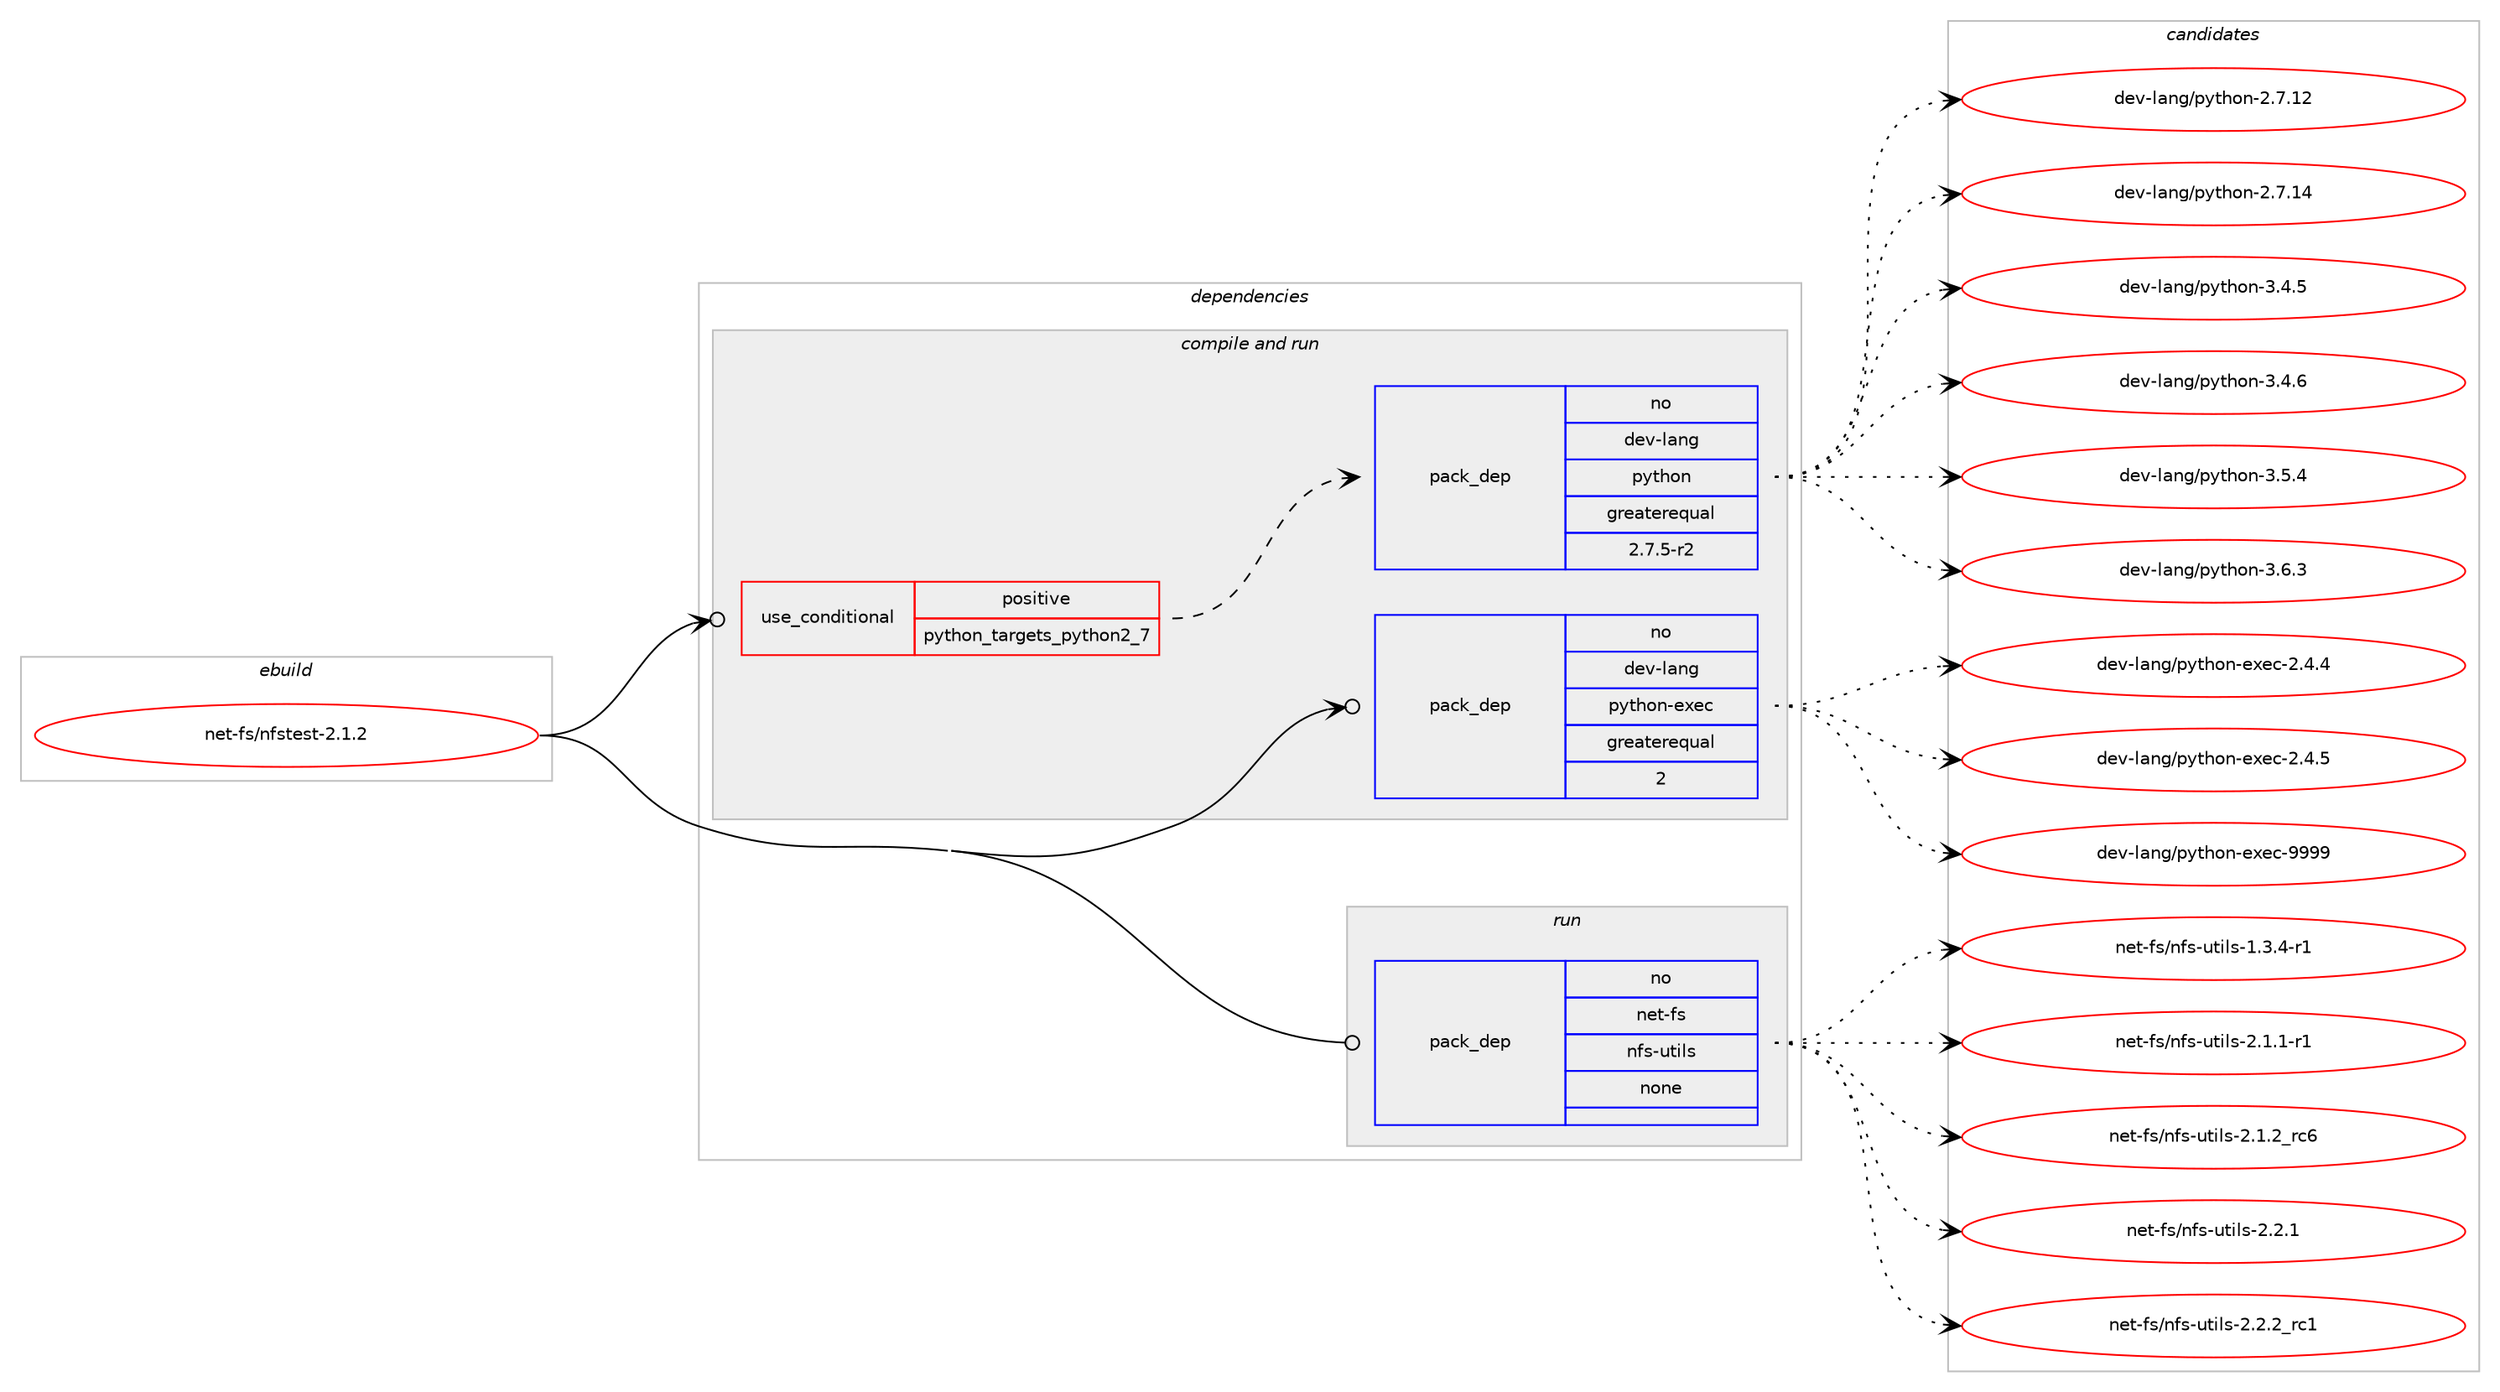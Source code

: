 digraph prolog {

# *************
# Graph options
# *************

newrank=true;
concentrate=true;
compound=true;
graph [rankdir=LR,fontname=Helvetica,fontsize=10,ranksep=1.5];#, ranksep=2.5, nodesep=0.2];
edge  [arrowhead=vee];
node  [fontname=Helvetica,fontsize=10];

# **********
# The ebuild
# **********

subgraph cluster_leftcol {
color=gray;
rank=same;
label=<<i>ebuild</i>>;
id [label="net-fs/nfstest-2.1.2", color=red, width=4, href="../net-fs/nfstest-2.1.2.svg"];
}

# ****************
# The dependencies
# ****************

subgraph cluster_midcol {
color=gray;
label=<<i>dependencies</i>>;
subgraph cluster_compile {
fillcolor="#eeeeee";
style=filled;
label=<<i>compile</i>>;
}
subgraph cluster_compileandrun {
fillcolor="#eeeeee";
style=filled;
label=<<i>compile and run</i>>;
subgraph cond101407 {
dependency409909 [label=<<TABLE BORDER="0" CELLBORDER="1" CELLSPACING="0" CELLPADDING="4"><TR><TD ROWSPAN="3" CELLPADDING="10">use_conditional</TD></TR><TR><TD>positive</TD></TR><TR><TD>python_targets_python2_7</TD></TR></TABLE>>, shape=none, color=red];
subgraph pack301707 {
dependency409910 [label=<<TABLE BORDER="0" CELLBORDER="1" CELLSPACING="0" CELLPADDING="4" WIDTH="220"><TR><TD ROWSPAN="6" CELLPADDING="30">pack_dep</TD></TR><TR><TD WIDTH="110">no</TD></TR><TR><TD>dev-lang</TD></TR><TR><TD>python</TD></TR><TR><TD>greaterequal</TD></TR><TR><TD>2.7.5-r2</TD></TR></TABLE>>, shape=none, color=blue];
}
dependency409909:e -> dependency409910:w [weight=20,style="dashed",arrowhead="vee"];
}
id:e -> dependency409909:w [weight=20,style="solid",arrowhead="odotvee"];
subgraph pack301708 {
dependency409911 [label=<<TABLE BORDER="0" CELLBORDER="1" CELLSPACING="0" CELLPADDING="4" WIDTH="220"><TR><TD ROWSPAN="6" CELLPADDING="30">pack_dep</TD></TR><TR><TD WIDTH="110">no</TD></TR><TR><TD>dev-lang</TD></TR><TR><TD>python-exec</TD></TR><TR><TD>greaterequal</TD></TR><TR><TD>2</TD></TR></TABLE>>, shape=none, color=blue];
}
id:e -> dependency409911:w [weight=20,style="solid",arrowhead="odotvee"];
}
subgraph cluster_run {
fillcolor="#eeeeee";
style=filled;
label=<<i>run</i>>;
subgraph pack301709 {
dependency409912 [label=<<TABLE BORDER="0" CELLBORDER="1" CELLSPACING="0" CELLPADDING="4" WIDTH="220"><TR><TD ROWSPAN="6" CELLPADDING="30">pack_dep</TD></TR><TR><TD WIDTH="110">no</TD></TR><TR><TD>net-fs</TD></TR><TR><TD>nfs-utils</TD></TR><TR><TD>none</TD></TR><TR><TD></TD></TR></TABLE>>, shape=none, color=blue];
}
id:e -> dependency409912:w [weight=20,style="solid",arrowhead="odot"];
}
}

# **************
# The candidates
# **************

subgraph cluster_choices {
rank=same;
color=gray;
label=<<i>candidates</i>>;

subgraph choice301707 {
color=black;
nodesep=1;
choice10010111845108971101034711212111610411111045504655464950 [label="dev-lang/python-2.7.12", color=red, width=4,href="../dev-lang/python-2.7.12.svg"];
choice10010111845108971101034711212111610411111045504655464952 [label="dev-lang/python-2.7.14", color=red, width=4,href="../dev-lang/python-2.7.14.svg"];
choice100101118451089711010347112121116104111110455146524653 [label="dev-lang/python-3.4.5", color=red, width=4,href="../dev-lang/python-3.4.5.svg"];
choice100101118451089711010347112121116104111110455146524654 [label="dev-lang/python-3.4.6", color=red, width=4,href="../dev-lang/python-3.4.6.svg"];
choice100101118451089711010347112121116104111110455146534652 [label="dev-lang/python-3.5.4", color=red, width=4,href="../dev-lang/python-3.5.4.svg"];
choice100101118451089711010347112121116104111110455146544651 [label="dev-lang/python-3.6.3", color=red, width=4,href="../dev-lang/python-3.6.3.svg"];
dependency409910:e -> choice10010111845108971101034711212111610411111045504655464950:w [style=dotted,weight="100"];
dependency409910:e -> choice10010111845108971101034711212111610411111045504655464952:w [style=dotted,weight="100"];
dependency409910:e -> choice100101118451089711010347112121116104111110455146524653:w [style=dotted,weight="100"];
dependency409910:e -> choice100101118451089711010347112121116104111110455146524654:w [style=dotted,weight="100"];
dependency409910:e -> choice100101118451089711010347112121116104111110455146534652:w [style=dotted,weight="100"];
dependency409910:e -> choice100101118451089711010347112121116104111110455146544651:w [style=dotted,weight="100"];
}
subgraph choice301708 {
color=black;
nodesep=1;
choice1001011184510897110103471121211161041111104510112010199455046524652 [label="dev-lang/python-exec-2.4.4", color=red, width=4,href="../dev-lang/python-exec-2.4.4.svg"];
choice1001011184510897110103471121211161041111104510112010199455046524653 [label="dev-lang/python-exec-2.4.5", color=red, width=4,href="../dev-lang/python-exec-2.4.5.svg"];
choice10010111845108971101034711212111610411111045101120101994557575757 [label="dev-lang/python-exec-9999", color=red, width=4,href="../dev-lang/python-exec-9999.svg"];
dependency409911:e -> choice1001011184510897110103471121211161041111104510112010199455046524652:w [style=dotted,weight="100"];
dependency409911:e -> choice1001011184510897110103471121211161041111104510112010199455046524653:w [style=dotted,weight="100"];
dependency409911:e -> choice10010111845108971101034711212111610411111045101120101994557575757:w [style=dotted,weight="100"];
}
subgraph choice301709 {
color=black;
nodesep=1;
choice1101011164510211547110102115451171161051081154549465146524511449 [label="net-fs/nfs-utils-1.3.4-r1", color=red, width=4,href="../net-fs/nfs-utils-1.3.4-r1.svg"];
choice1101011164510211547110102115451171161051081154550464946494511449 [label="net-fs/nfs-utils-2.1.1-r1", color=red, width=4,href="../net-fs/nfs-utils-2.1.1-r1.svg"];
choice110101116451021154711010211545117116105108115455046494650951149954 [label="net-fs/nfs-utils-2.1.2_rc6", color=red, width=4,href="../net-fs/nfs-utils-2.1.2_rc6.svg"];
choice110101116451021154711010211545117116105108115455046504649 [label="net-fs/nfs-utils-2.2.1", color=red, width=4,href="../net-fs/nfs-utils-2.2.1.svg"];
choice110101116451021154711010211545117116105108115455046504650951149949 [label="net-fs/nfs-utils-2.2.2_rc1", color=red, width=4,href="../net-fs/nfs-utils-2.2.2_rc1.svg"];
dependency409912:e -> choice1101011164510211547110102115451171161051081154549465146524511449:w [style=dotted,weight="100"];
dependency409912:e -> choice1101011164510211547110102115451171161051081154550464946494511449:w [style=dotted,weight="100"];
dependency409912:e -> choice110101116451021154711010211545117116105108115455046494650951149954:w [style=dotted,weight="100"];
dependency409912:e -> choice110101116451021154711010211545117116105108115455046504649:w [style=dotted,weight="100"];
dependency409912:e -> choice110101116451021154711010211545117116105108115455046504650951149949:w [style=dotted,weight="100"];
}
}

}
